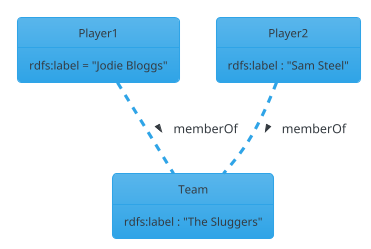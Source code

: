 @startuml
!theme cerulean
' This is an example of what we DON"T do...
object Player1 {
  rdfs:label = "Jodie Bloggs"
}

object Player2 {
  rdfs:label : "Sam Steel"
}

object Team {
  rdfs:label : "The Sluggers"
}

Player1 .. Team : > memberOf
Player2 .. Team : > memberOf
@enduml
